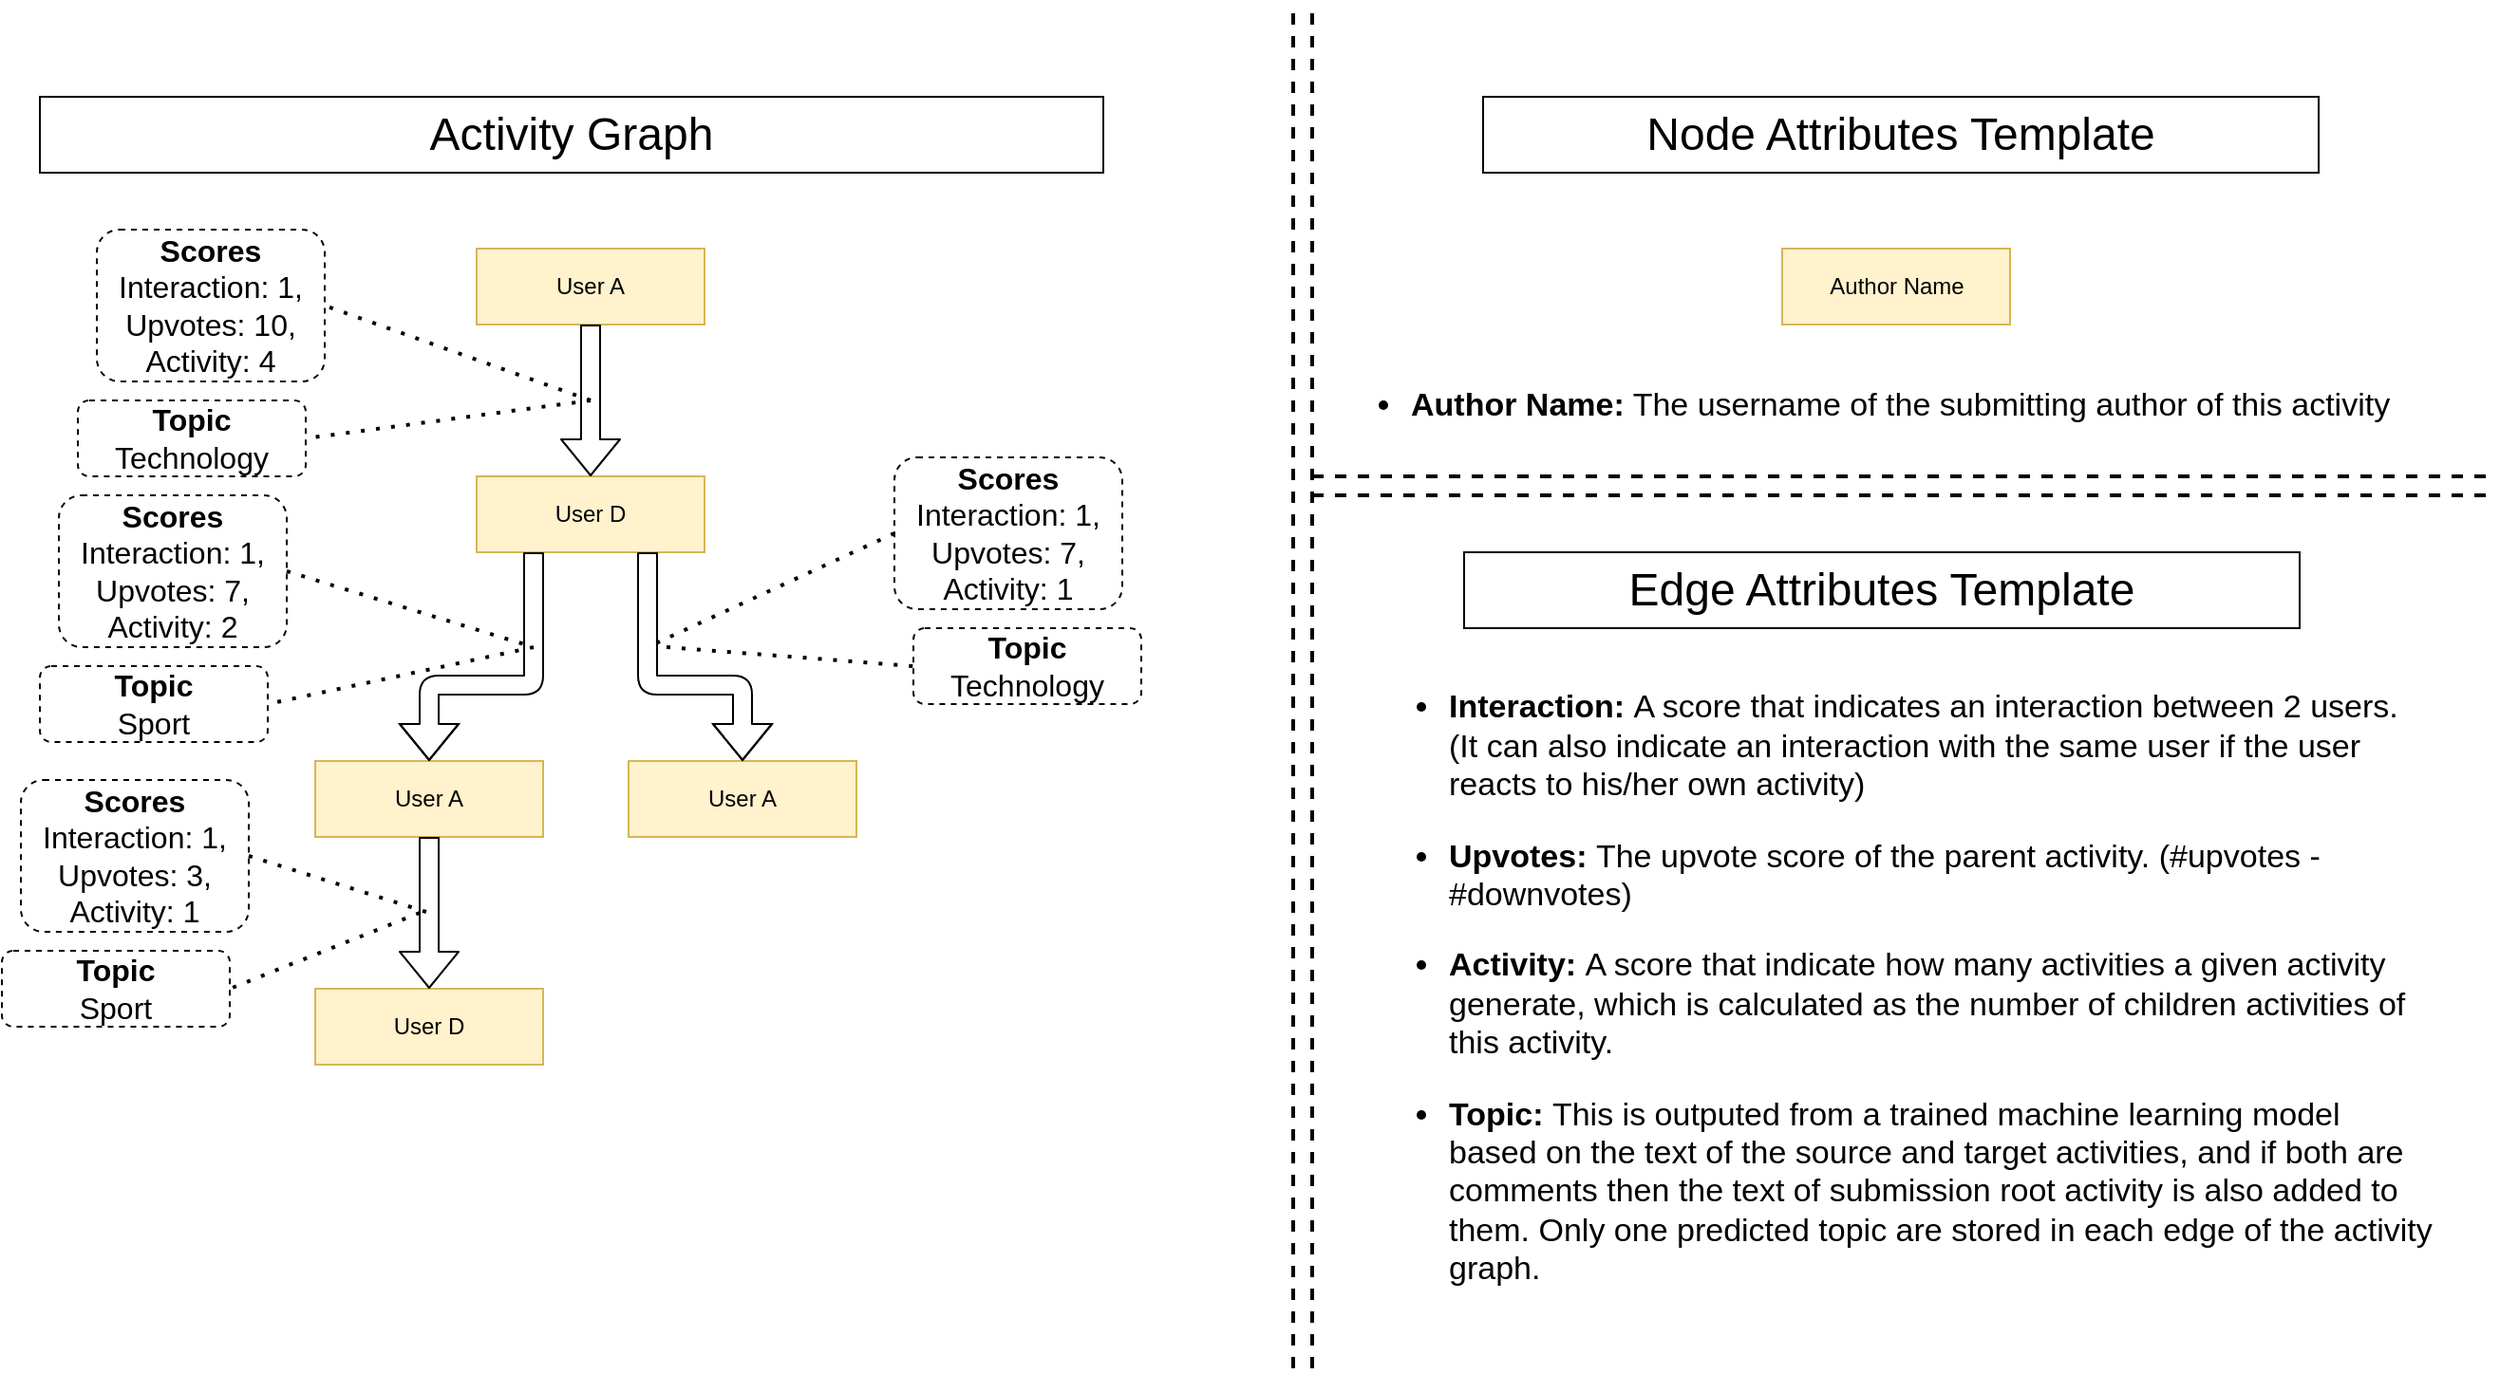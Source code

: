 <mxfile version="14.7.7" type="device"><diagram id="jqWE9_eOw_i64MG_No3x" name="Page-1"><mxGraphModel dx="1422" dy="914" grid="1" gridSize="10" guides="1" tooltips="1" connect="1" arrows="1" fold="1" page="1" pageScale="1" pageWidth="827" pageHeight="1169" math="0" shadow="0"><root><mxCell id="0"/><mxCell id="1" parent="0"/><mxCell id="Pof3LiFDXd8O8ggwZU9w-6" value="Author Name" style="rounded=0;whiteSpace=wrap;html=1;fillColor=#fff2cc;strokeColor=#d6b656;" parent="1" vertex="1"><mxGeometry x="1087.5" y="290" width="120" height="40" as="geometry"/></mxCell><mxCell id="Pof3LiFDXd8O8ggwZU9w-9" value="User A" style="rounded=0;whiteSpace=wrap;html=1;fillColor=#fff2cc;strokeColor=#d6b656;" parent="1" vertex="1"><mxGeometry x="400" y="290" width="120" height="40" as="geometry"/></mxCell><mxCell id="Pof3LiFDXd8O8ggwZU9w-12" value="User D" style="rounded=0;whiteSpace=wrap;html=1;fillColor=#fff2cc;strokeColor=#d6b656;" parent="1" vertex="1"><mxGeometry x="400" y="410" width="120" height="40" as="geometry"/></mxCell><mxCell id="Pof3LiFDXd8O8ggwZU9w-15" value="User A" style="rounded=0;whiteSpace=wrap;html=1;fillColor=#fff2cc;strokeColor=#d6b656;" parent="1" vertex="1"><mxGeometry x="480" y="560" width="120" height="40" as="geometry"/></mxCell><mxCell id="Pof3LiFDXd8O8ggwZU9w-18" value="User A" style="rounded=0;whiteSpace=wrap;html=1;fillColor=#fff2cc;strokeColor=#d6b656;" parent="1" vertex="1"><mxGeometry x="315" y="560" width="120" height="40" as="geometry"/></mxCell><mxCell id="Pof3LiFDXd8O8ggwZU9w-21" value="User D" style="rounded=0;whiteSpace=wrap;html=1;fillColor=#fff2cc;strokeColor=#d6b656;" parent="1" vertex="1"><mxGeometry x="315" y="680" width="120" height="40" as="geometry"/></mxCell><mxCell id="Pof3LiFDXd8O8ggwZU9w-24" value="" style="shape=flexArrow;endArrow=classic;html=1;exitX=0.5;exitY=1;exitDx=0;exitDy=0;entryX=0.5;entryY=0;entryDx=0;entryDy=0;" parent="1" source="Pof3LiFDXd8O8ggwZU9w-9" target="Pof3LiFDXd8O8ggwZU9w-12" edge="1"><mxGeometry width="50" height="50" relative="1" as="geometry"><mxPoint x="460" y="340" as="sourcePoint"/><mxPoint x="510" y="380" as="targetPoint"/></mxGeometry></mxCell><mxCell id="Pof3LiFDXd8O8ggwZU9w-28" value="" style="shape=flexArrow;endArrow=classic;html=1;exitX=0.25;exitY=1;exitDx=0;exitDy=0;entryX=0.5;entryY=0;entryDx=0;entryDy=0;" parent="1" source="Pof3LiFDXd8O8ggwZU9w-12" target="Pof3LiFDXd8O8ggwZU9w-18" edge="1"><mxGeometry width="50" height="50" relative="1" as="geometry"><mxPoint x="470" y="350" as="sourcePoint"/><mxPoint x="350" y="570" as="targetPoint"/><Array as="points"><mxPoint x="430" y="520"/><mxPoint x="375" y="520"/></Array></mxGeometry></mxCell><mxCell id="Pof3LiFDXd8O8ggwZU9w-29" value="" style="shape=flexArrow;endArrow=classic;html=1;exitX=0.75;exitY=1;exitDx=0;exitDy=0;entryX=0.5;entryY=0;entryDx=0;entryDy=0;" parent="1" source="Pof3LiFDXd8O8ggwZU9w-12" target="Pof3LiFDXd8O8ggwZU9w-15" edge="1"><mxGeometry width="50" height="50" relative="1" as="geometry"><mxPoint x="490" y="500" as="sourcePoint"/><mxPoint x="620" y="580" as="targetPoint"/><Array as="points"><mxPoint x="490" y="520"/><mxPoint x="540" y="520"/></Array></mxGeometry></mxCell><mxCell id="Pof3LiFDXd8O8ggwZU9w-30" value="" style="shape=flexArrow;endArrow=classic;html=1;exitX=0.5;exitY=1;exitDx=0;exitDy=0;entryX=0.5;entryY=0;entryDx=0;entryDy=0;" parent="1" source="Pof3LiFDXd8O8ggwZU9w-18" target="Pof3LiFDXd8O8ggwZU9w-21" edge="1"><mxGeometry width="50" height="50" relative="1" as="geometry"><mxPoint x="300" y="660" as="sourcePoint"/><mxPoint x="340" y="670" as="targetPoint"/></mxGeometry></mxCell><mxCell id="Pof3LiFDXd8O8ggwZU9w-45" value="" style="endArrow=none;dashed=1;html=1;strokeWidth=2;" parent="1" edge="1"><mxGeometry width="50" height="50" relative="1" as="geometry"><mxPoint x="830" y="880" as="sourcePoint"/><mxPoint x="830" y="160" as="targetPoint"/></mxGeometry></mxCell><mxCell id="Pof3LiFDXd8O8ggwZU9w-46" value="" style="endArrow=none;dashed=1;html=1;strokeWidth=2;" parent="1" edge="1"><mxGeometry width="50" height="50" relative="1" as="geometry"><mxPoint x="840" y="880" as="sourcePoint"/><mxPoint x="840" y="160" as="targetPoint"/></mxGeometry></mxCell><mxCell id="Pof3LiFDXd8O8ggwZU9w-47" value="&lt;font style=&quot;font-size: 24px&quot;&gt;Node Attributes Template&lt;/font&gt;" style="text;html=1;fillColor=none;align=center;verticalAlign=middle;whiteSpace=wrap;rounded=0;strokeColor=#000000;" parent="1" vertex="1"><mxGeometry x="930" y="210" width="440" height="40" as="geometry"/></mxCell><mxCell id="Pof3LiFDXd8O8ggwZU9w-48" value="&lt;font style=&quot;font-size: 24px&quot;&gt;Activity Graph&lt;/font&gt;" style="text;html=1;fillColor=none;align=center;verticalAlign=middle;whiteSpace=wrap;rounded=0;strokeColor=#000000;" parent="1" vertex="1"><mxGeometry x="170" y="210" width="560" height="40" as="geometry"/></mxCell><mxCell id="Pof3LiFDXd8O8ggwZU9w-52" value="&lt;font style=&quot;font-size: 24px&quot;&gt;Edge Attributes Template&lt;/font&gt;" style="text;html=1;fillColor=none;align=center;verticalAlign=middle;whiteSpace=wrap;rounded=0;strokeColor=#000000;" parent="1" vertex="1"><mxGeometry x="920" y="450" width="440" height="40" as="geometry"/></mxCell><mxCell id="Pof3LiFDXd8O8ggwZU9w-72" value="&lt;ul style=&quot;font-size: 17px&quot;&gt;&lt;li&gt;&lt;font style=&quot;font-size: 17px&quot;&gt;&lt;b&gt;Author Name:&lt;/b&gt; The username of the submitting author of this activity&amp;nbsp;&lt;/font&gt;&lt;/li&gt;&lt;/ul&gt;" style="text;html=1;strokeColor=none;fillColor=none;align=left;verticalAlign=middle;whiteSpace=wrap;rounded=0;" parent="1" vertex="1"><mxGeometry x="850" y="350" width="600" height="45" as="geometry"/></mxCell><mxCell id="Pof3LiFDXd8O8ggwZU9w-73" value="" style="endArrow=none;dashed=1;html=1;strokeWidth=2;" parent="1" edge="1"><mxGeometry width="50" height="50" relative="1" as="geometry"><mxPoint x="840" y="410" as="sourcePoint"/><mxPoint x="1462.5" y="410" as="targetPoint"/></mxGeometry></mxCell><mxCell id="Pof3LiFDXd8O8ggwZU9w-74" value="" style="endArrow=none;dashed=1;html=1;strokeWidth=2;" parent="1" edge="1"><mxGeometry width="50" height="50" relative="1" as="geometry"><mxPoint x="840" y="420" as="sourcePoint"/><mxPoint x="1462.5" y="420" as="targetPoint"/></mxGeometry></mxCell><mxCell id="Pof3LiFDXd8O8ggwZU9w-75" value="&lt;ul style=&quot;font-size: 17px&quot;&gt;&lt;li&gt;&lt;font style=&quot;font-size: 17px&quot;&gt;&lt;b&gt;Interaction: &lt;/b&gt;A score that indicates an interaction between 2 users. (It can also indicate an interaction with the same user if the user reacts to his/her own activity)&lt;/font&gt;&lt;/li&gt;&lt;/ul&gt;&lt;ul style=&quot;font-size: 17px&quot;&gt;&lt;li&gt;&lt;font style=&quot;font-size: 17px&quot;&gt;&lt;b&gt;Upvotes: &lt;/b&gt;The upvote score of the parent activity. (#upvotes - #downvotes)&lt;/font&gt;&lt;/li&gt;&lt;/ul&gt;&lt;ul style=&quot;font-size: 17px&quot;&gt;&lt;li&gt;&lt;font style=&quot;font-size: 17px&quot;&gt;&lt;b&gt;Activity: &lt;/b&gt;A score that indicate how many activities a given activity generate, which is calculated as the number of children activities of this activity.&lt;/font&gt;&lt;/li&gt;&lt;/ul&gt;&lt;ul style=&quot;font-size: 17px&quot;&gt;&lt;li&gt;&lt;b&gt;Topic:&amp;nbsp;&lt;/b&gt;This is outputed from a trained machine learning model based on the text of the source and target activities, and if both are comments then the text of submission root activity is also added to them. Only one predicted topic are stored in each edge of the activity graph.&lt;/li&gt;&lt;/ul&gt;" style="text;html=1;strokeColor=none;fillColor=none;align=left;verticalAlign=middle;whiteSpace=wrap;rounded=0;" parent="1" vertex="1"><mxGeometry x="870" y="520" width="560" height="320" as="geometry"/></mxCell><mxCell id="zCDrY8IPtrE1o1eCm3IA-1" value="" style="endArrow=none;dashed=1;html=1;dashPattern=1 3;strokeWidth=2;entryX=1;entryY=0.5;entryDx=0;entryDy=0;" parent="1" target="zCDrY8IPtrE1o1eCm3IA-2" edge="1"><mxGeometry width="50" height="50" relative="1" as="geometry"><mxPoint x="460" y="370" as="sourcePoint"/><mxPoint x="580" y="380" as="targetPoint"/></mxGeometry></mxCell><mxCell id="zCDrY8IPtrE1o1eCm3IA-2" value="&lt;b style=&quot;font-size: 16px;&quot;&gt;Scores&lt;/b&gt;&lt;br style=&quot;font-size: 16px;&quot;&gt;Interaction: 1,&lt;br style=&quot;font-size: 16px;&quot;&gt;Upvotes: 10,&lt;br style=&quot;font-size: 16px;&quot;&gt;Activity: 4" style="rounded=1;whiteSpace=wrap;html=1;dashed=1;fontSize=16;" parent="1" vertex="1"><mxGeometry x="200" y="280" width="120" height="80" as="geometry"/></mxCell><mxCell id="zCDrY8IPtrE1o1eCm3IA-3" value="&lt;b style=&quot;font-size: 16px;&quot;&gt;Scores&lt;br style=&quot;font-size: 16px;&quot;&gt;&lt;/b&gt;Interaction: 1,&lt;br style=&quot;font-size: 16px;&quot;&gt;Upvotes: 7,&lt;br style=&quot;font-size: 16px;&quot;&gt;Activity: 2" style="rounded=1;whiteSpace=wrap;html=1;dashed=1;fontSize=16;" parent="1" vertex="1"><mxGeometry x="180" y="420" width="120" height="80" as="geometry"/></mxCell><mxCell id="zCDrY8IPtrE1o1eCm3IA-4" value="" style="endArrow=none;dashed=1;html=1;dashPattern=1 3;strokeWidth=2;exitX=1;exitY=0.5;exitDx=0;exitDy=0;" parent="1" source="zCDrY8IPtrE1o1eCm3IA-3" edge="1"><mxGeometry width="50" height="50" relative="1" as="geometry"><mxPoint x="750" y="470" as="sourcePoint"/><mxPoint x="430" y="500" as="targetPoint"/></mxGeometry></mxCell><mxCell id="zCDrY8IPtrE1o1eCm3IA-5" value="&lt;b style=&quot;font-size: 16px;&quot;&gt;Scores&lt;br style=&quot;font-size: 16px;&quot;&gt;&lt;/b&gt;Interaction: 1,&lt;br style=&quot;font-size: 16px;&quot;&gt;Upvotes: 3,&lt;br style=&quot;font-size: 16px;&quot;&gt;Activity: 1" style="rounded=1;whiteSpace=wrap;html=1;dashed=1;fontSize=16;" parent="1" vertex="1"><mxGeometry x="160" y="570" width="120" height="80" as="geometry"/></mxCell><mxCell id="zCDrY8IPtrE1o1eCm3IA-6" value="" style="endArrow=none;dashed=1;html=1;dashPattern=1 3;strokeWidth=2;exitX=1;exitY=0.5;exitDx=0;exitDy=0;" parent="1" source="zCDrY8IPtrE1o1eCm3IA-5" edge="1"><mxGeometry width="50" height="50" relative="1" as="geometry"><mxPoint x="310" y="620" as="sourcePoint"/><mxPoint x="375" y="640" as="targetPoint"/></mxGeometry></mxCell><mxCell id="zCDrY8IPtrE1o1eCm3IA-7" value="&lt;b style=&quot;font-size: 16px;&quot;&gt;Scores&lt;br style=&quot;font-size: 16px;&quot;&gt;&lt;/b&gt;Interaction: 1,&lt;br style=&quot;font-size: 16px;&quot;&gt;Upvotes: 7,&lt;br style=&quot;font-size: 16px;&quot;&gt;Activity: 1" style="rounded=1;whiteSpace=wrap;html=1;dashed=1;fontSize=16;" parent="1" vertex="1"><mxGeometry x="620" y="400" width="120" height="80" as="geometry"/></mxCell><mxCell id="zCDrY8IPtrE1o1eCm3IA-8" value="" style="endArrow=none;dashed=1;html=1;dashPattern=1 3;strokeWidth=2;exitX=0;exitY=0.5;exitDx=0;exitDy=0;" parent="1" source="zCDrY8IPtrE1o1eCm3IA-7" edge="1"><mxGeometry width="50" height="50" relative="1" as="geometry"><mxPoint x="310" y="480" as="sourcePoint"/><mxPoint x="490" y="500" as="targetPoint"/></mxGeometry></mxCell><mxCell id="km2f29RlzE0BghBY1CFW-1" value="&lt;b style=&quot;font-size: 16px;&quot;&gt;Topic&lt;/b&gt;&lt;br style=&quot;font-size: 16px;&quot;&gt;Technology" style="rounded=1;whiteSpace=wrap;html=1;dashed=1;fontSize=16;" parent="1" vertex="1"><mxGeometry x="190" y="370" width="120" height="40" as="geometry"/></mxCell><mxCell id="km2f29RlzE0BghBY1CFW-2" value="" style="endArrow=none;dashed=1;html=1;dashPattern=1 3;strokeWidth=2;entryX=1;entryY=0.5;entryDx=0;entryDy=0;" parent="1" target="km2f29RlzE0BghBY1CFW-1" edge="1"><mxGeometry width="50" height="50" relative="1" as="geometry"><mxPoint x="460" y="370" as="sourcePoint"/><mxPoint x="330" y="340" as="targetPoint"/></mxGeometry></mxCell><mxCell id="km2f29RlzE0BghBY1CFW-5" value="&lt;b style=&quot;font-size: 16px;&quot;&gt;Topic&lt;/b&gt;&lt;br style=&quot;font-size: 16px;&quot;&gt;Technology" style="rounded=1;whiteSpace=wrap;html=1;dashed=1;fontSize=16;" parent="1" vertex="1"><mxGeometry x="630" y="490" width="120" height="40" as="geometry"/></mxCell><mxCell id="km2f29RlzE0BghBY1CFW-6" value="" style="endArrow=none;dashed=1;html=1;dashPattern=1 3;strokeWidth=2;entryX=0;entryY=0.5;entryDx=0;entryDy=0;" parent="1" target="km2f29RlzE0BghBY1CFW-5" edge="1"><mxGeometry width="50" height="50" relative="1" as="geometry"><mxPoint x="500" y="500" as="sourcePoint"/><mxPoint x="640" y="750" as="targetPoint"/></mxGeometry></mxCell><mxCell id="km2f29RlzE0BghBY1CFW-7" value="&lt;b style=&quot;font-size: 16px&quot;&gt;Topic&lt;/b&gt;&lt;br style=&quot;font-size: 16px&quot;&gt;Sport" style="rounded=1;whiteSpace=wrap;html=1;dashed=1;fontSize=16;" parent="1" vertex="1"><mxGeometry x="150" y="660" width="120" height="40" as="geometry"/></mxCell><mxCell id="km2f29RlzE0BghBY1CFW-8" value="" style="endArrow=none;dashed=1;html=1;dashPattern=1 3;strokeWidth=2;entryX=1;entryY=0.5;entryDx=0;entryDy=0;" parent="1" target="km2f29RlzE0BghBY1CFW-7" edge="1"><mxGeometry width="50" height="50" relative="1" as="geometry"><mxPoint x="370" y="640" as="sourcePoint"/><mxPoint x="419" y="730" as="targetPoint"/></mxGeometry></mxCell><mxCell id="km2f29RlzE0BghBY1CFW-9" value="&lt;b style=&quot;font-size: 16px&quot;&gt;Topic&lt;/b&gt;&lt;br style=&quot;font-size: 16px&quot;&gt;Sport" style="rounded=1;whiteSpace=wrap;html=1;dashed=1;fontSize=16;" parent="1" vertex="1"><mxGeometry x="170" y="510" width="120" height="40" as="geometry"/></mxCell><mxCell id="km2f29RlzE0BghBY1CFW-10" value="" style="endArrow=none;dashed=1;html=1;dashPattern=1 3;strokeWidth=2;entryX=1;entryY=0.5;entryDx=0;entryDy=0;" parent="1" target="km2f29RlzE0BghBY1CFW-9" edge="1"><mxGeometry width="50" height="50" relative="1" as="geometry"><mxPoint x="430" y="500" as="sourcePoint"/><mxPoint x="190" y="830" as="targetPoint"/></mxGeometry></mxCell></root></mxGraphModel></diagram></mxfile>
